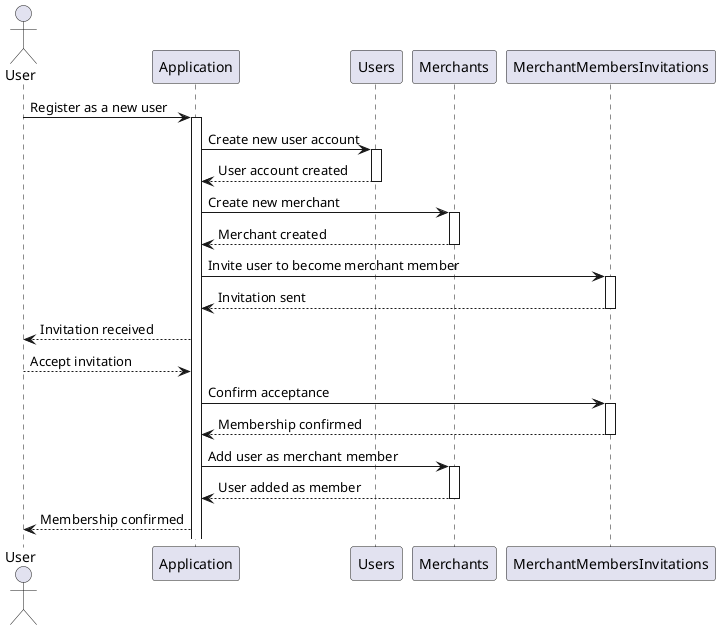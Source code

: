 @startuml
actor User
participant "Application" as App
participant Users
participant Merchants
participant MerchantMembersInvitations

User -> App: Register as a new user
activate App
App -> Users: Create new user account
activate Users
Users --> App: User account created
deactivate Users
App -> Merchants: Create new merchant
activate Merchants
Merchants --> App: Merchant created
deactivate Merchants
App -> MerchantMembersInvitations: Invite user to become merchant member
activate MerchantMembersInvitations
MerchantMembersInvitations --> App: Invitation sent
deactivate MerchantMembersInvitations
App --> User: Invitation received
User --> App: Accept invitation
App -> MerchantMembersInvitations: Confirm acceptance
activate MerchantMembersInvitations
MerchantMembersInvitations --> App: Membership confirmed
deactivate MerchantMembersInvitations
App -> Merchants: Add user as merchant member
activate Merchants
Merchants --> App: User added as member
deactivate Merchants
App --> User: Membership confirmed
@enduml